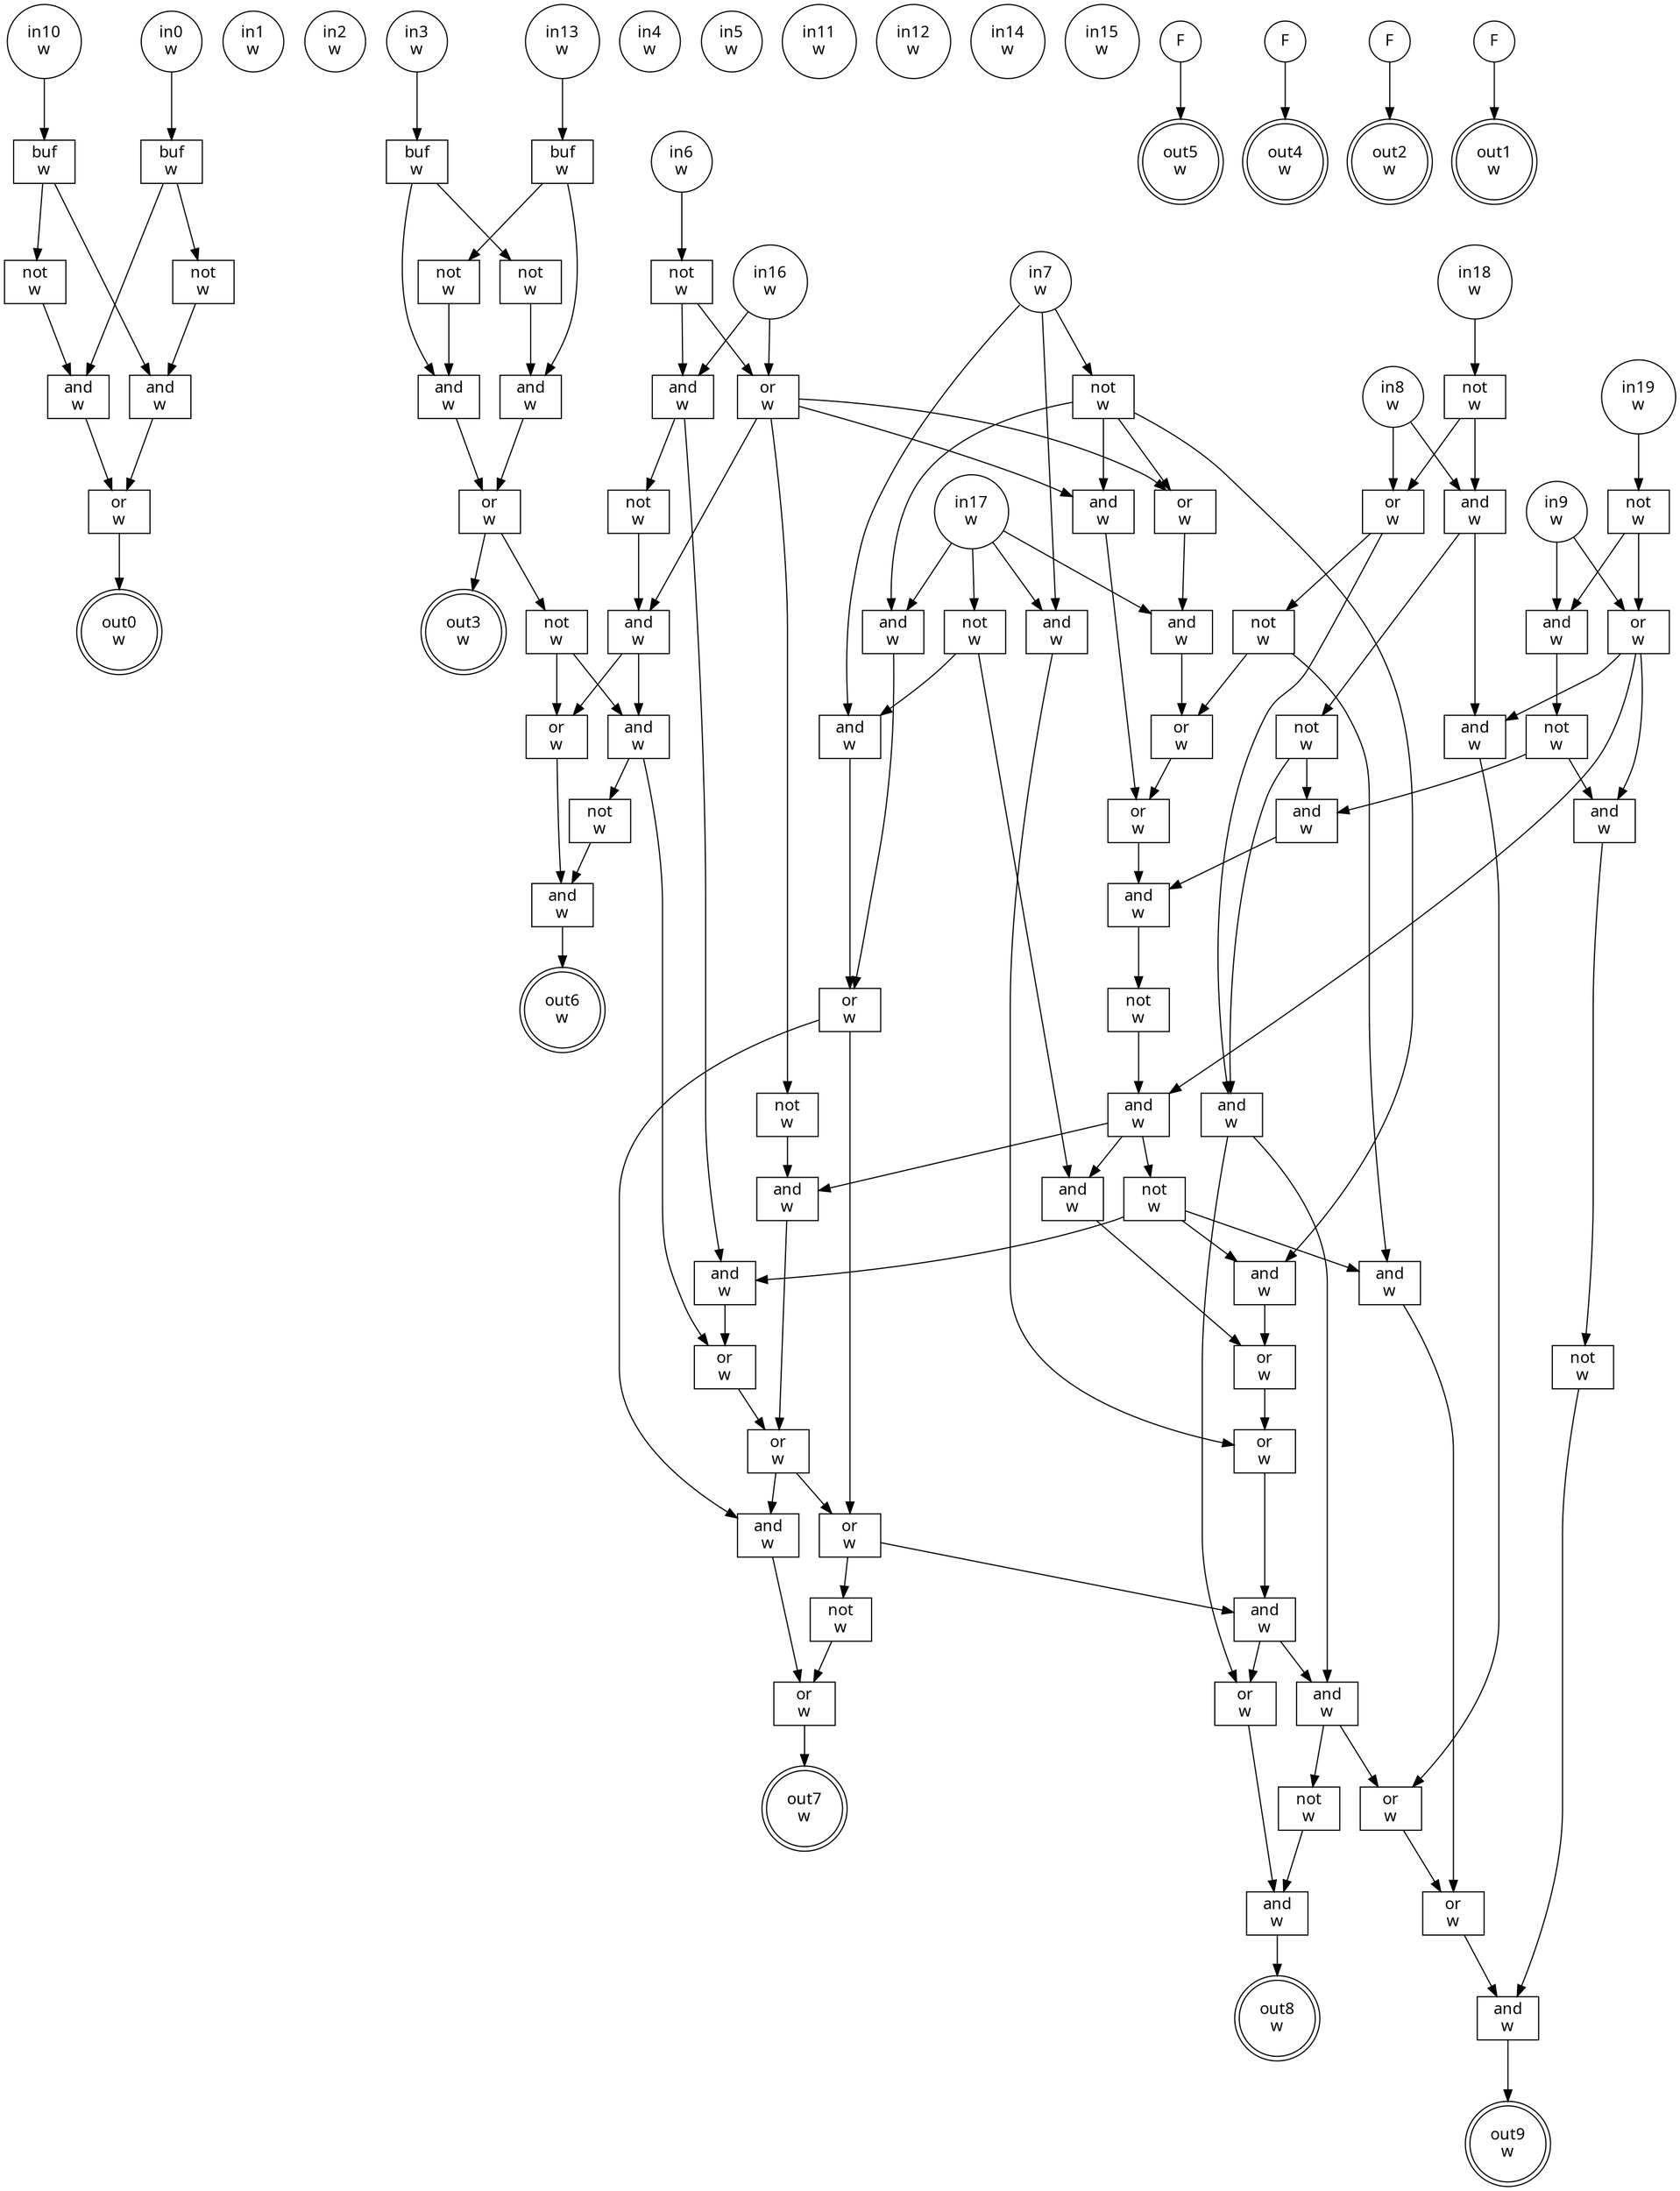 digraph circuit{
	node [style = filled, fillcolor = white,shape=rect, fontname=geneva]
	g0 [label="in0\nw",shape=circle,fillcolor=white]
	g1 [label="in1\nw",shape=circle,fillcolor=white]
	g2 [label="in2\nw",shape=circle,fillcolor=white]
	g3 [label="in3\nw",shape=circle,fillcolor=white]
	g4 [label="in4\nw",shape=circle,fillcolor=white]
	g5 [label="in5\nw",shape=circle,fillcolor=white]
	g6 [label="in6\nw",shape=circle,fillcolor=white]
	g7 [label="in7\nw",shape=circle,fillcolor=white]
	g8 [label="in8\nw",shape=circle,fillcolor=white]
	g9 [label="in9\nw",shape=circle,fillcolor=white]
	g10 [label="in10\nw",shape=circle,fillcolor=white]
	g11 [label="in11\nw",shape=circle,fillcolor=white]
	g12 [label="in12\nw",shape=circle,fillcolor=white]
	g13 [label="in13\nw",shape=circle,fillcolor=white]
	g14 [label="in14\nw",shape=circle,fillcolor=white]
	g15 [label="in15\nw",shape=circle,fillcolor=white]
	g16 [label="in16\nw",shape=circle,fillcolor=white]
	g17 [label="in17\nw",shape=circle,fillcolor=white]
	g18 [label="in18\nw",shape=circle,fillcolor=white]
	g19 [label="in19\nw",shape=circle,fillcolor=white]
	g20 [label="F",shape=circle,fillcolor=white]
	g21 [label="F",shape=circle,fillcolor=white]
	g22 [label="F",shape=circle,fillcolor=white]
	g23 [label="F",shape=circle,fillcolor=white]
	g24 [label="not\nw",fillcolor=white]
	g25 [label="not\nw",fillcolor=white]
	g26 [label="not\nw",fillcolor=white]
	g27 [label="buf\nw",fillcolor=white]
	g28 [label="not\nw",fillcolor=white]
	g29 [label="buf\nw",fillcolor=white]
	g30 [label="not\nw",fillcolor=white]
	g31 [label="and\nw",fillcolor=white]
	g32 [label="not\nw",fillcolor=white]
	g33 [label="or\nw",fillcolor=white]
	g34 [label="and\nw",fillcolor=white]
	g35 [label="not\nw",fillcolor=white]
	g36 [label="and\nw",fillcolor=white]
	g37 [label="and\nw",fillcolor=white]
	g38 [label="not\nw",fillcolor=white]
	g39 [label="and\nw",fillcolor=white]
	g40 [label="or\nw",fillcolor=white]
	g41 [label="and\nw",fillcolor=white]
	g42 [label="not\nw",fillcolor=white]
	g43 [label="and\nw",fillcolor=white]
	g44 [label="and\nw",fillcolor=white]
	g45 [label="not\nw",fillcolor=white]
	g46 [label="and\nw",fillcolor=white]
	g47 [label="or\nw",fillcolor=white]
	g48 [label="not\nw",fillcolor=white]
	g49 [label="and\nw",fillcolor=white]
	g50 [label="not\nw",fillcolor=white]
	g51 [label="or\nw",fillcolor=white]
	g52 [label="and\nw",fillcolor=white]
	g53 [label="and\nw",fillcolor=white]
	g54 [label="or\nw",fillcolor=white]
	g55 [label="and\nw",fillcolor=white]
	g56 [label="or\nw",fillcolor=white]
	g57 [label="or\nw",fillcolor=white]
	g58 [label="and\nw",fillcolor=white]
	g59 [label="not\nw",fillcolor=white]
	g60 [label="and\nw",fillcolor=white]
	g61 [label="and\nw",fillcolor=white]
	g62 [label="not\nw",fillcolor=white]
	g63 [label="and\nw",fillcolor=white]
	g64 [label="and\nw",fillcolor=white]
	g65 [label="or\nw",fillcolor=white]
	g66 [label="or\nw",fillcolor=white]
	g67 [label="and\nw",fillcolor=white]
	g68 [label="not\nw",fillcolor=white]
	g69 [label="and\nw",fillcolor=white]
	g70 [label="buf\nw",fillcolor=white]
	g71 [label="and\nw",fillcolor=white]
	g72 [label="not\nw",fillcolor=white]
	g73 [label="and\nw",fillcolor=white]
	g74 [label="or\nw",fillcolor=white]
	g75 [label="not\nw",fillcolor=white]
	g76 [label="or\nw",fillcolor=white]
	g77 [label="and\nw",fillcolor=white]
	g78 [label="or\nw",fillcolor=white]
	g79 [label="or\nw",fillcolor=white]
	g80 [label="and\nw",fillcolor=white]
	g81 [label="or\nw",fillcolor=white]
	g82 [label="and\nw",fillcolor=white]
	g83 [label="or\nw",fillcolor=white]
	g84 [label="and\nw",fillcolor=white]
	g85 [label="or\nw",fillcolor=white]
	g86 [label="or\nw",fillcolor=white]
	g87 [label="and\nw",fillcolor=white]
	g88 [label="not\nw",fillcolor=white]
	g89 [label="and\nw",fillcolor=white]
	g90 [label="not\nw",fillcolor=white]
	g91 [label="or\nw",fillcolor=white]
	g92 [label="not\nw",fillcolor=white]
	g93 [label="and\nw",fillcolor=white]
	g94 [label="buf\nw",fillcolor=white]
	g95 [label="and\nw",fillcolor=white]
	g96 [label="not\nw",fillcolor=white]
	g97 [label="and\nw",fillcolor=white]
	g98 [label="or\nw",fillcolor=white]
	g99 [label="out0\nw",shape=doublecircle,fillcolor=white]
	g100 [label="out1\nw",shape=doublecircle,fillcolor=white]
	g101 [label="out2\nw",shape=doublecircle,fillcolor=white]
	g102 [label="out3\nw",shape=doublecircle,fillcolor=white]
	g103 [label="out4\nw",shape=doublecircle,fillcolor=white]
	g104 [label="out5\nw",shape=doublecircle,fillcolor=white]
	g105 [label="out6\nw",shape=doublecircle,fillcolor=white]
	g106 [label="out7\nw",shape=doublecircle,fillcolor=white]
	g107 [label="out8\nw",shape=doublecircle,fillcolor=white]
	g108 [label="out9\nw",shape=doublecircle,fillcolor=white]
	edge [fontname=Geneva,fontcolor=forestgreen]
	g0->g94
	g3->g70
	g6->g48
	g7->g43
	g7->g44
	g7->g45
	g8->g36
	g8->g40
	g9->g31
	g9->g33
	g10->g29
	g13->g27
	g16->g49
	g16->g51
	g17->g26
	g17->g44
	g17->g46
	g17->g55
	g18->g25
	g19->g24
	g20->g104
	g21->g103
	g22->g101
	g23->g100
	g24->g31
	g24->g33
	g25->g36
	g25->g40
	g26->g43
	g26->g61
	g27->g28
	g27->g73
	g28->g71
	g29->g30
	g29->g97
	g30->g95
	g31->g32
	g32->g34
	g32->g39
	g33->g34
	g33->g37
	g33->g60
	g34->g35
	g35->g87
	g36->g37
	g36->g38
	g37->g85
	g38->g39
	g38->g41
	g39->g58
	g40->g41
	g40->g42
	g41->g83
	g41->g84
	g42->g56
	g42->g67
	g43->g47
	g44->g66
	g45->g46
	g45->g53
	g45->g54
	g45->g64
	g46->g47
	g47->g80
	g47->g81
	g48->g49
	g48->g51
	g49->g50
	g49->g63
	g50->g52
	g51->g52
	g51->g53
	g51->g54
	g51->g68
	g52->g76
	g52->g77
	g53->g57
	g54->g55
	g55->g56
	g56->g57
	g57->g58
	g58->g59
	g59->g60
	g60->g61
	g60->g62
	g60->g69
	g61->g65
	g62->g63
	g62->g64
	g62->g67
	g63->g78
	g64->g65
	g65->g66
	g66->g82
	g67->g86
	g68->g69
	g69->g79
	g70->g71
	g70->g72
	g71->g74
	g72->g73
	g73->g74
	g74->g75
	g74->g102
	g75->g76
	g75->g77
	g76->g93
	g77->g78
	g77->g92
	g78->g79
	g79->g80
	g79->g81
	g80->g91
	g81->g82
	g81->g90
	g82->g83
	g82->g84
	g83->g89
	g84->g85
	g84->g88
	g85->g86
	g86->g87
	g87->g108
	g88->g89
	g89->g107
	g90->g91
	g91->g106
	g92->g93
	g93->g105
	g94->g95
	g94->g96
	g95->g98
	g96->g97
	g97->g98
	g98->g99
}